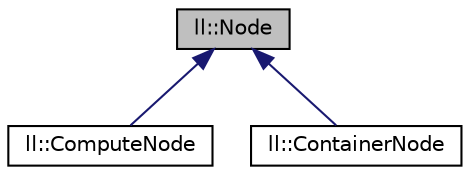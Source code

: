 digraph "ll::Node"
{
 // LATEX_PDF_SIZE
  edge [fontname="Helvetica",fontsize="10",labelfontname="Helvetica",labelfontsize="10"];
  node [fontname="Helvetica",fontsize="10",shape=record];
  Node1 [label="ll::Node",height=0.2,width=0.4,color="black", fillcolor="grey75", style="filled", fontcolor="black",tooltip=" "];
  Node1 -> Node2 [dir="back",color="midnightblue",fontsize="10",style="solid",fontname="Helvetica"];
  Node2 [label="ll::ComputeNode",height=0.2,width=0.4,color="black", fillcolor="white", style="filled",URL="$d8/d38/classll_1_1ComputeNode.html",tooltip="Class representing compute nodes."];
  Node1 -> Node3 [dir="back",color="midnightblue",fontsize="10",style="solid",fontname="Helvetica"];
  Node3 [label="ll::ContainerNode",height=0.2,width=0.4,color="black", fillcolor="white", style="filled",URL="$d5/d2d/classll_1_1ContainerNode.html",tooltip=" "];
}
